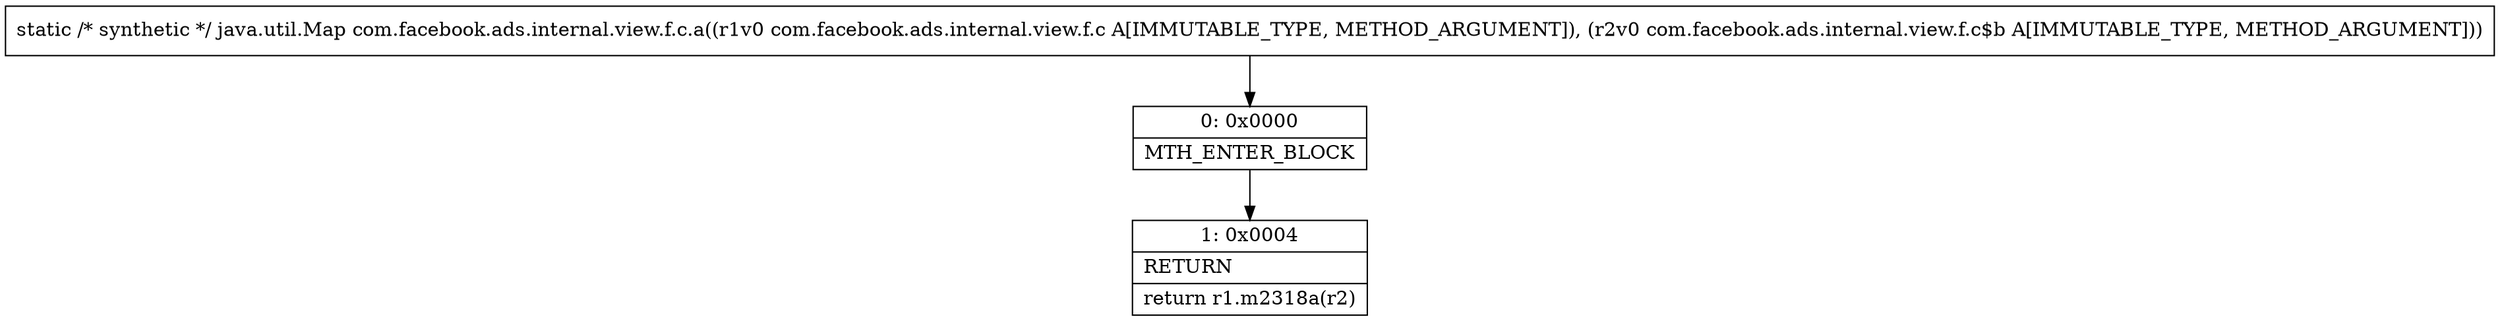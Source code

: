 digraph "CFG forcom.facebook.ads.internal.view.f.c.a(Lcom\/facebook\/ads\/internal\/view\/f\/c;Lcom\/facebook\/ads\/internal\/view\/f\/c$b;)Ljava\/util\/Map;" {
Node_0 [shape=record,label="{0\:\ 0x0000|MTH_ENTER_BLOCK\l}"];
Node_1 [shape=record,label="{1\:\ 0x0004|RETURN\l|return r1.m2318a(r2)\l}"];
MethodNode[shape=record,label="{static \/* synthetic *\/ java.util.Map com.facebook.ads.internal.view.f.c.a((r1v0 com.facebook.ads.internal.view.f.c A[IMMUTABLE_TYPE, METHOD_ARGUMENT]), (r2v0 com.facebook.ads.internal.view.f.c$b A[IMMUTABLE_TYPE, METHOD_ARGUMENT])) }"];
MethodNode -> Node_0;
Node_0 -> Node_1;
}

